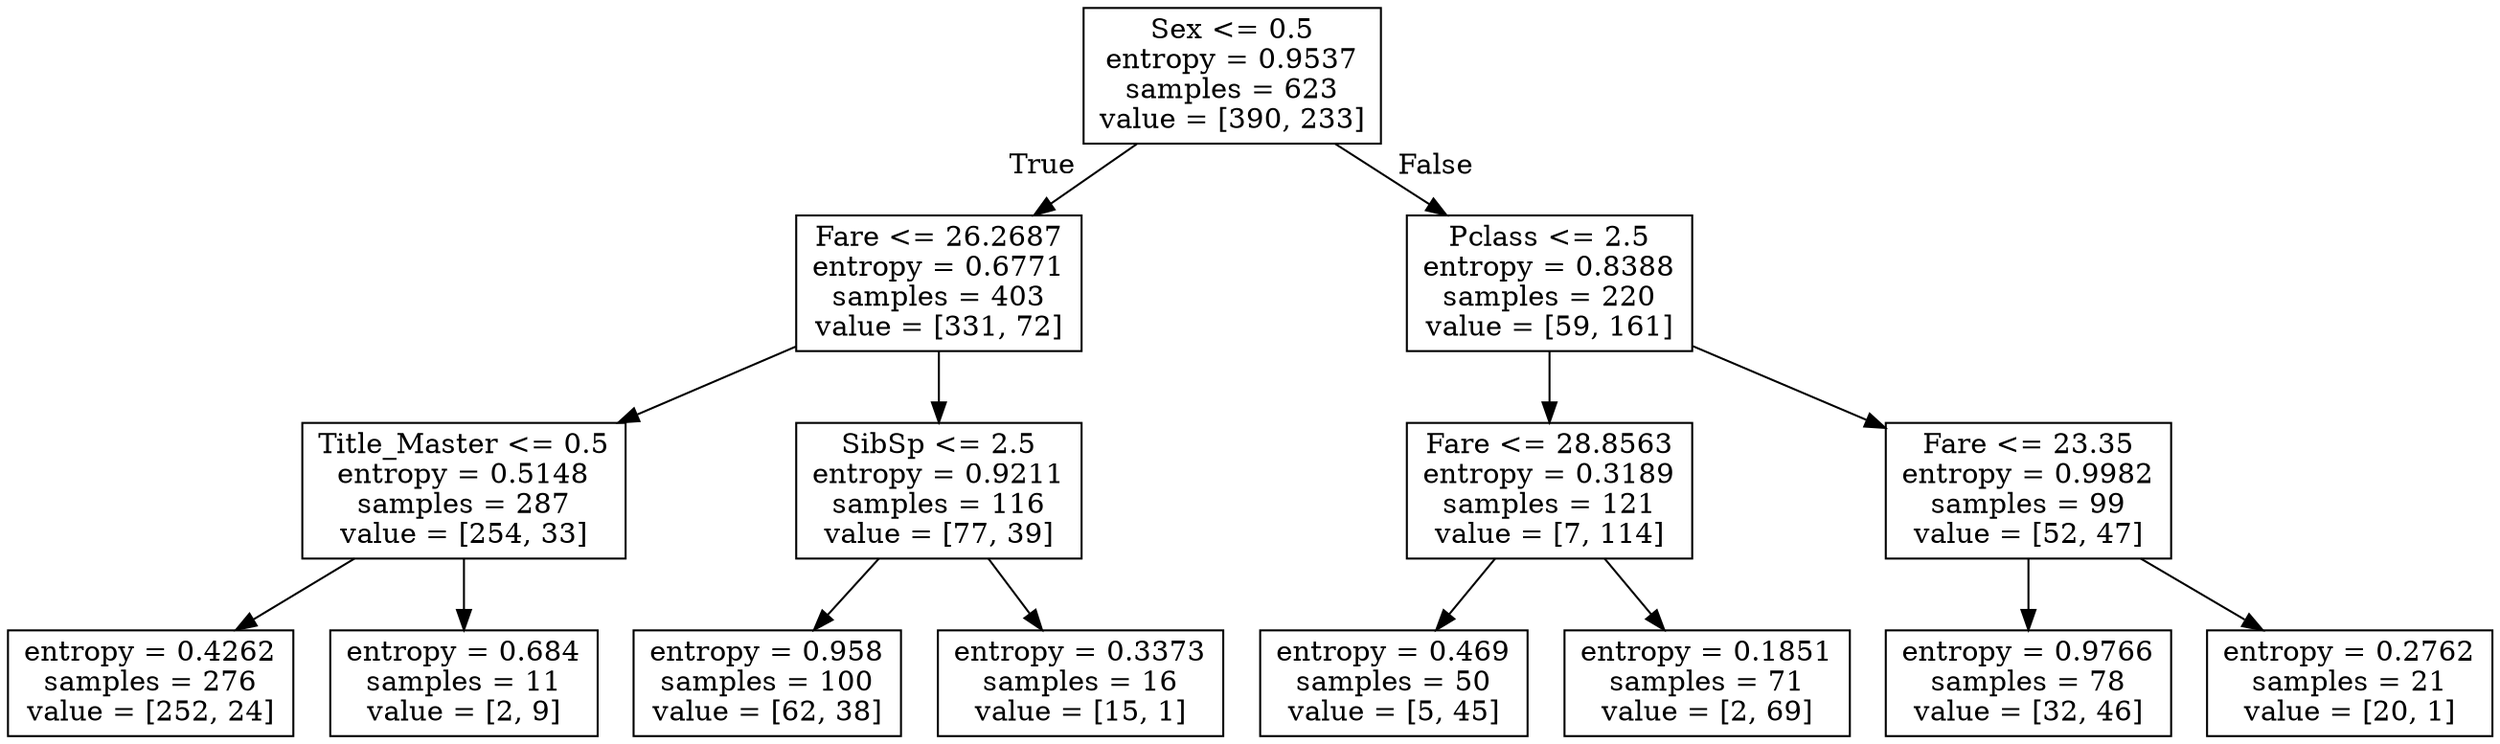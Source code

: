 digraph Tree {
node [shape=box] ;
0 [label="Sex <= 0.5\nentropy = 0.9537\nsamples = 623\nvalue = [390, 233]"] ;
1 [label="Fare <= 26.2687\nentropy = 0.6771\nsamples = 403\nvalue = [331, 72]"] ;
0 -> 1 [labeldistance=2.5, labelangle=45, headlabel="True"] ;
2 [label="Title_Master <= 0.5\nentropy = 0.5148\nsamples = 287\nvalue = [254, 33]"] ;
1 -> 2 ;
3 [label="entropy = 0.4262\nsamples = 276\nvalue = [252, 24]"] ;
2 -> 3 ;
4 [label="entropy = 0.684\nsamples = 11\nvalue = [2, 9]"] ;
2 -> 4 ;
5 [label="SibSp <= 2.5\nentropy = 0.9211\nsamples = 116\nvalue = [77, 39]"] ;
1 -> 5 ;
6 [label="entropy = 0.958\nsamples = 100\nvalue = [62, 38]"] ;
5 -> 6 ;
7 [label="entropy = 0.3373\nsamples = 16\nvalue = [15, 1]"] ;
5 -> 7 ;
8 [label="Pclass <= 2.5\nentropy = 0.8388\nsamples = 220\nvalue = [59, 161]"] ;
0 -> 8 [labeldistance=2.5, labelangle=-45, headlabel="False"] ;
9 [label="Fare <= 28.8563\nentropy = 0.3189\nsamples = 121\nvalue = [7, 114]"] ;
8 -> 9 ;
10 [label="entropy = 0.469\nsamples = 50\nvalue = [5, 45]"] ;
9 -> 10 ;
11 [label="entropy = 0.1851\nsamples = 71\nvalue = [2, 69]"] ;
9 -> 11 ;
12 [label="Fare <= 23.35\nentropy = 0.9982\nsamples = 99\nvalue = [52, 47]"] ;
8 -> 12 ;
13 [label="entropy = 0.9766\nsamples = 78\nvalue = [32, 46]"] ;
12 -> 13 ;
14 [label="entropy = 0.2762\nsamples = 21\nvalue = [20, 1]"] ;
12 -> 14 ;
}